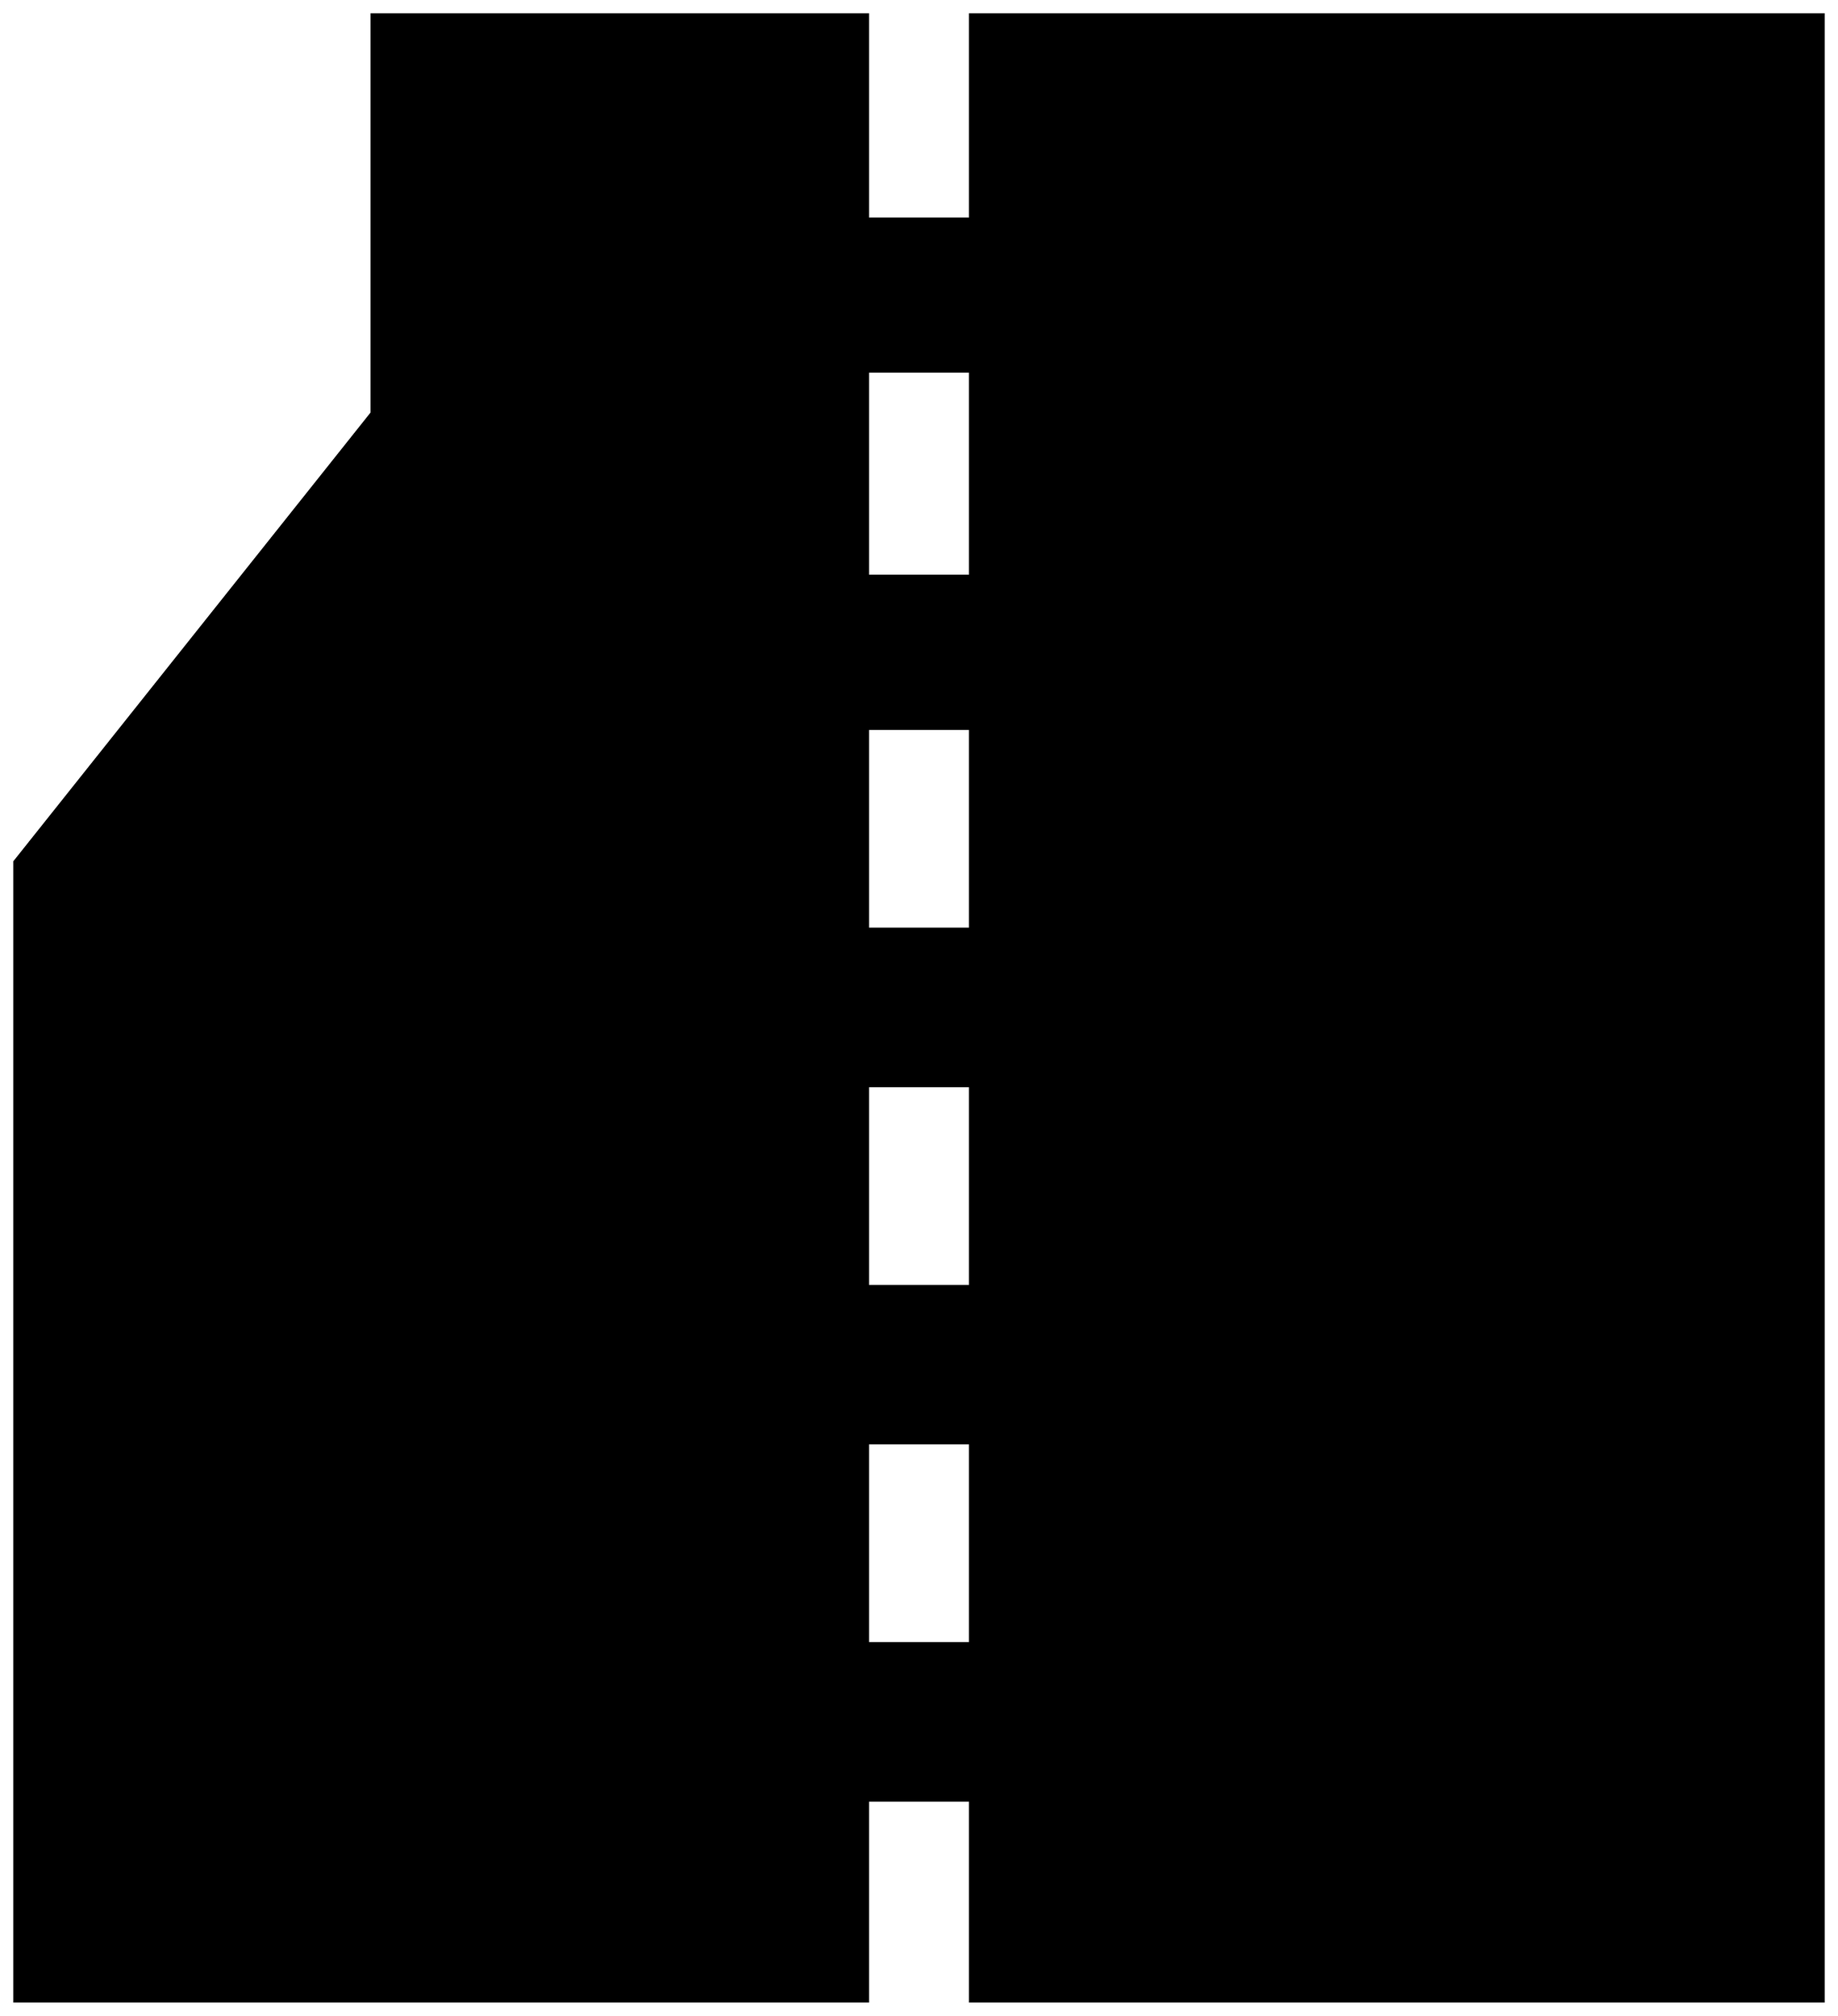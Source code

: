 


\begin{tikzpicture}[y=0.80pt, x=0.80pt, yscale=-1.0, xscale=1.0, inner sep=0pt, outer sep=0pt]
\begin{scope}[shift={(100.0,1705.0)},nonzero rule]
  \path[draw=.,fill=.,line width=1.600pt] (1875.0,353.0) --
    (1072.0,353.0) -- (1072.0,164.0) -- (976.0,164.0) --
    (976.0,353.0) -- (173.0,353.0) -- (173.0,-719.0) --
    (509.0,-1141.0) -- (509.0,-1516.0) -- (976.0,-1516.0) --
    (976.0,-1324.0) -- (1072.0,-1324.0) -- (1072.0,-1516.0) --
    (1875.0,-1516.0) -- (1875.0,353.0) -- cycle(1072.0,-988.0)
    -- (1072.0,-1180.0) -- (976.0,-1180.0) -- (976.0,-988.0) --
    (1072.0,-988.0) -- cycle(1072.0,-656.0) -- (1072.0,-844.0)
    -- (976.0,-844.0) -- (976.0,-656.0) -- (1072.0,-656.0) --
    cycle(1072.0,-320.0) -- (1072.0,-508.0) -- (976.0,-508.0) --
    (976.0,-320.0) -- (1072.0,-320.0) -- cycle(1072.0,16.0) --
    (1072.0,-172.0) -- (976.0,-172.0) -- (976.0,16.0) --
    (1072.0,16.0) -- cycle;
\end{scope}

\end{tikzpicture}

